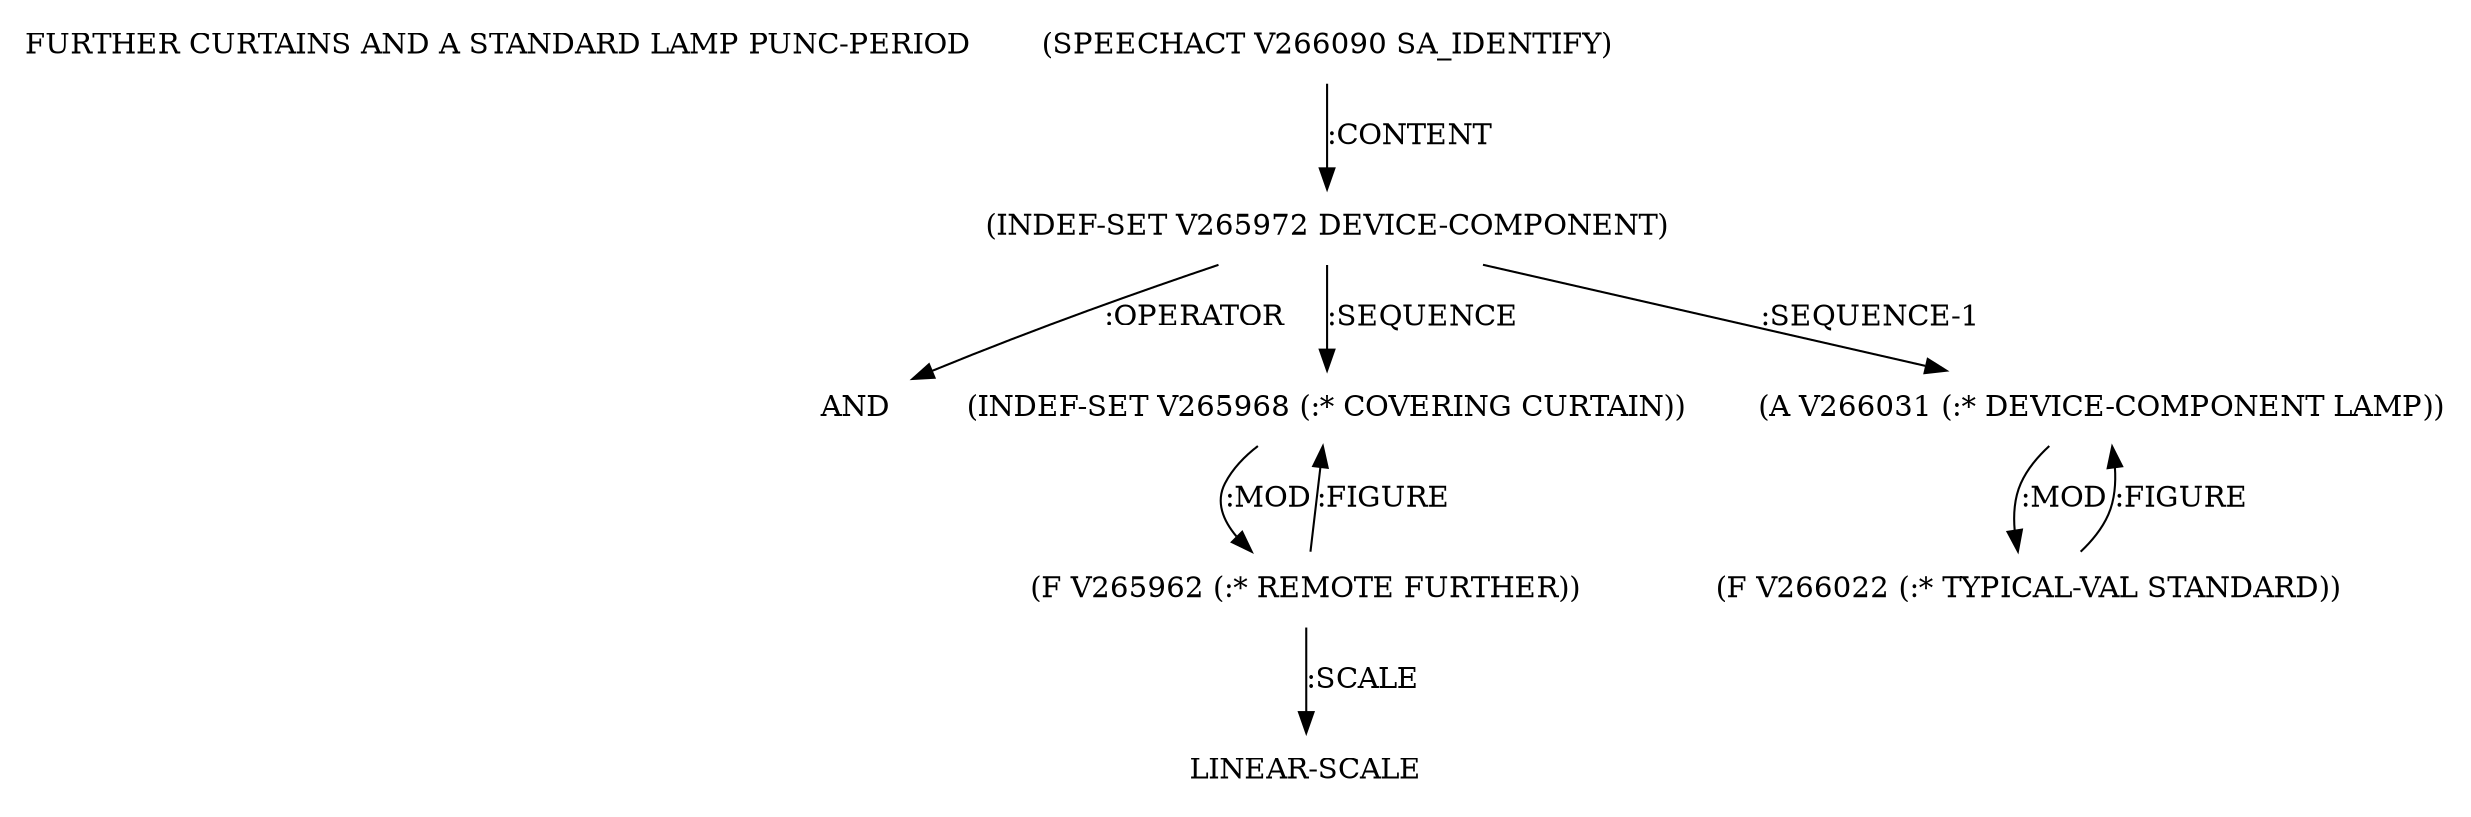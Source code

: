 digraph Terms {
  node [shape=none]
  "FURTHER CURTAINS AND A STANDARD LAMP PUNC-PERIOD"
  "V266090" [label="(SPEECHACT V266090 SA_IDENTIFY)"]
  "V266090" -> "V265972" [label=":CONTENT"]
  "V265972" [label="(INDEF-SET V265972 DEVICE-COMPONENT)"]
  "V265972" -> "NT266290" [label=":OPERATOR"]
  "NT266290" [label="AND"]
  "V265972" -> "V265968" [label=":SEQUENCE"]
  "V265972" -> "V266031" [label=":SEQUENCE-1"]
  "V265968" [label="(INDEF-SET V265968 (:* COVERING CURTAIN))"]
  "V265968" -> "V265962" [label=":MOD"]
  "V265962" [label="(F V265962 (:* REMOTE FURTHER))"]
  "V265962" -> "V265968" [label=":FIGURE"]
  "V265962" -> "NT266291" [label=":SCALE"]
  "NT266291" [label="LINEAR-SCALE"]
  "V266031" [label="(A V266031 (:* DEVICE-COMPONENT LAMP))"]
  "V266031" -> "V266022" [label=":MOD"]
  "V266022" [label="(F V266022 (:* TYPICAL-VAL STANDARD))"]
  "V266022" -> "V266031" [label=":FIGURE"]
}
